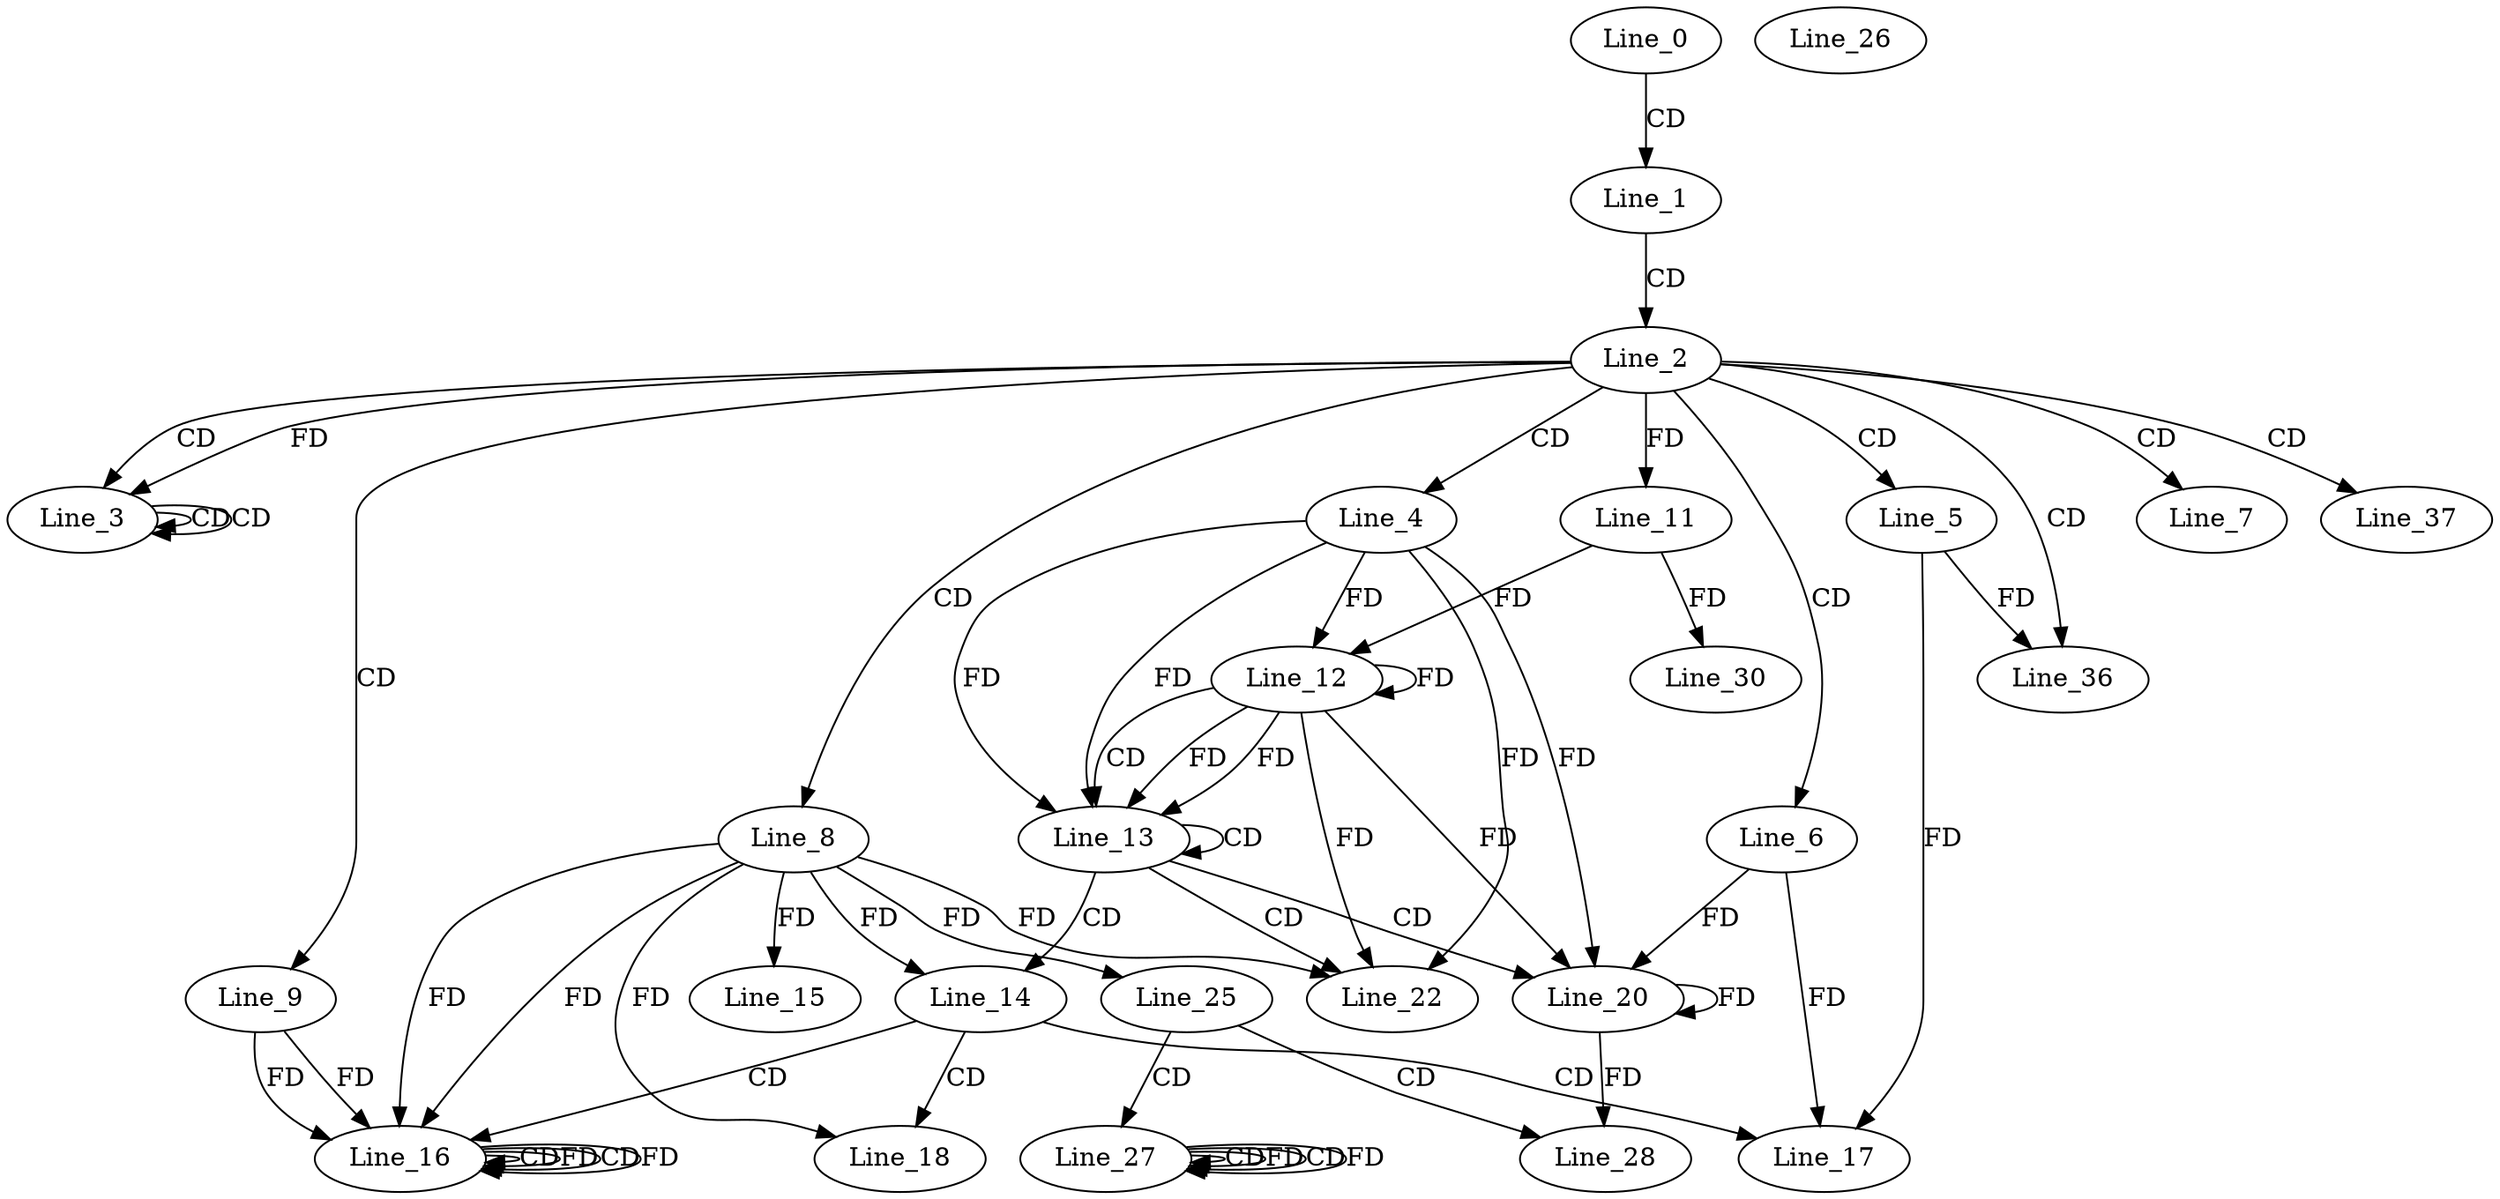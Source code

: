 digraph G {
  Line_0;
  Line_1;
  Line_2;
  Line_3;
  Line_3;
  Line_3;
  Line_4;
  Line_5;
  Line_6;
  Line_7;
  Line_8;
  Line_9;
  Line_11;
  Line_12;
  Line_12;
  Line_11;
  Line_12;
  Line_13;
  Line_13;
  Line_14;
  Line_14;
  Line_15;
  Line_16;
  Line_16;
  Line_16;
  Line_16;
  Line_16;
  Line_16;
  Line_17;
  Line_18;
  Line_20;
  Line_20;
  Line_20;
  Line_22;
  Line_25;
  Line_26;
  Line_25;
  Line_27;
  Line_27;
  Line_27;
  Line_27;
  Line_27;
  Line_27;
  Line_28;
  Line_30;
  Line_36;
  Line_37;
  Line_0 -> Line_1 [ label="CD" ];
  Line_1 -> Line_2 [ label="CD" ];
  Line_2 -> Line_3 [ label="CD" ];
  Line_3 -> Line_3 [ label="CD" ];
  Line_2 -> Line_3 [ label="FD" ];
  Line_3 -> Line_3 [ label="CD" ];
  Line_2 -> Line_4 [ label="CD" ];
  Line_2 -> Line_5 [ label="CD" ];
  Line_2 -> Line_6 [ label="CD" ];
  Line_2 -> Line_7 [ label="CD" ];
  Line_2 -> Line_8 [ label="CD" ];
  Line_2 -> Line_9 [ label="CD" ];
  Line_2 -> Line_11 [ label="FD" ];
  Line_12 -> Line_12 [ label="FD" ];
  Line_4 -> Line_12 [ label="FD" ];
  Line_11 -> Line_12 [ label="FD" ];
  Line_12 -> Line_13 [ label="CD" ];
  Line_12 -> Line_13 [ label="FD" ];
  Line_4 -> Line_13 [ label="FD" ];
  Line_13 -> Line_13 [ label="CD" ];
  Line_12 -> Line_13 [ label="FD" ];
  Line_4 -> Line_13 [ label="FD" ];
  Line_13 -> Line_14 [ label="CD" ];
  Line_8 -> Line_14 [ label="FD" ];
  Line_8 -> Line_15 [ label="FD" ];
  Line_14 -> Line_16 [ label="CD" ];
  Line_16 -> Line_16 [ label="CD" ];
  Line_9 -> Line_16 [ label="FD" ];
  Line_8 -> Line_16 [ label="FD" ];
  Line_16 -> Line_16 [ label="FD" ];
  Line_16 -> Line_16 [ label="CD" ];
  Line_8 -> Line_16 [ label="FD" ];
  Line_16 -> Line_16 [ label="FD" ];
  Line_9 -> Line_16 [ label="FD" ];
  Line_14 -> Line_17 [ label="CD" ];
  Line_5 -> Line_17 [ label="FD" ];
  Line_6 -> Line_17 [ label="FD" ];
  Line_14 -> Line_18 [ label="CD" ];
  Line_8 -> Line_18 [ label="FD" ];
  Line_13 -> Line_20 [ label="CD" ];
  Line_20 -> Line_20 [ label="FD" ];
  Line_6 -> Line_20 [ label="FD" ];
  Line_12 -> Line_20 [ label="FD" ];
  Line_4 -> Line_20 [ label="FD" ];
  Line_13 -> Line_22 [ label="CD" ];
  Line_8 -> Line_22 [ label="FD" ];
  Line_12 -> Line_22 [ label="FD" ];
  Line_4 -> Line_22 [ label="FD" ];
  Line_8 -> Line_25 [ label="FD" ];
  Line_25 -> Line_27 [ label="CD" ];
  Line_27 -> Line_27 [ label="CD" ];
  Line_27 -> Line_27 [ label="FD" ];
  Line_27 -> Line_27 [ label="CD" ];
  Line_27 -> Line_27 [ label="FD" ];
  Line_25 -> Line_28 [ label="CD" ];
  Line_20 -> Line_28 [ label="FD" ];
  Line_11 -> Line_30 [ label="FD" ];
  Line_2 -> Line_36 [ label="CD" ];
  Line_5 -> Line_36 [ label="FD" ];
  Line_2 -> Line_37 [ label="CD" ];
}
